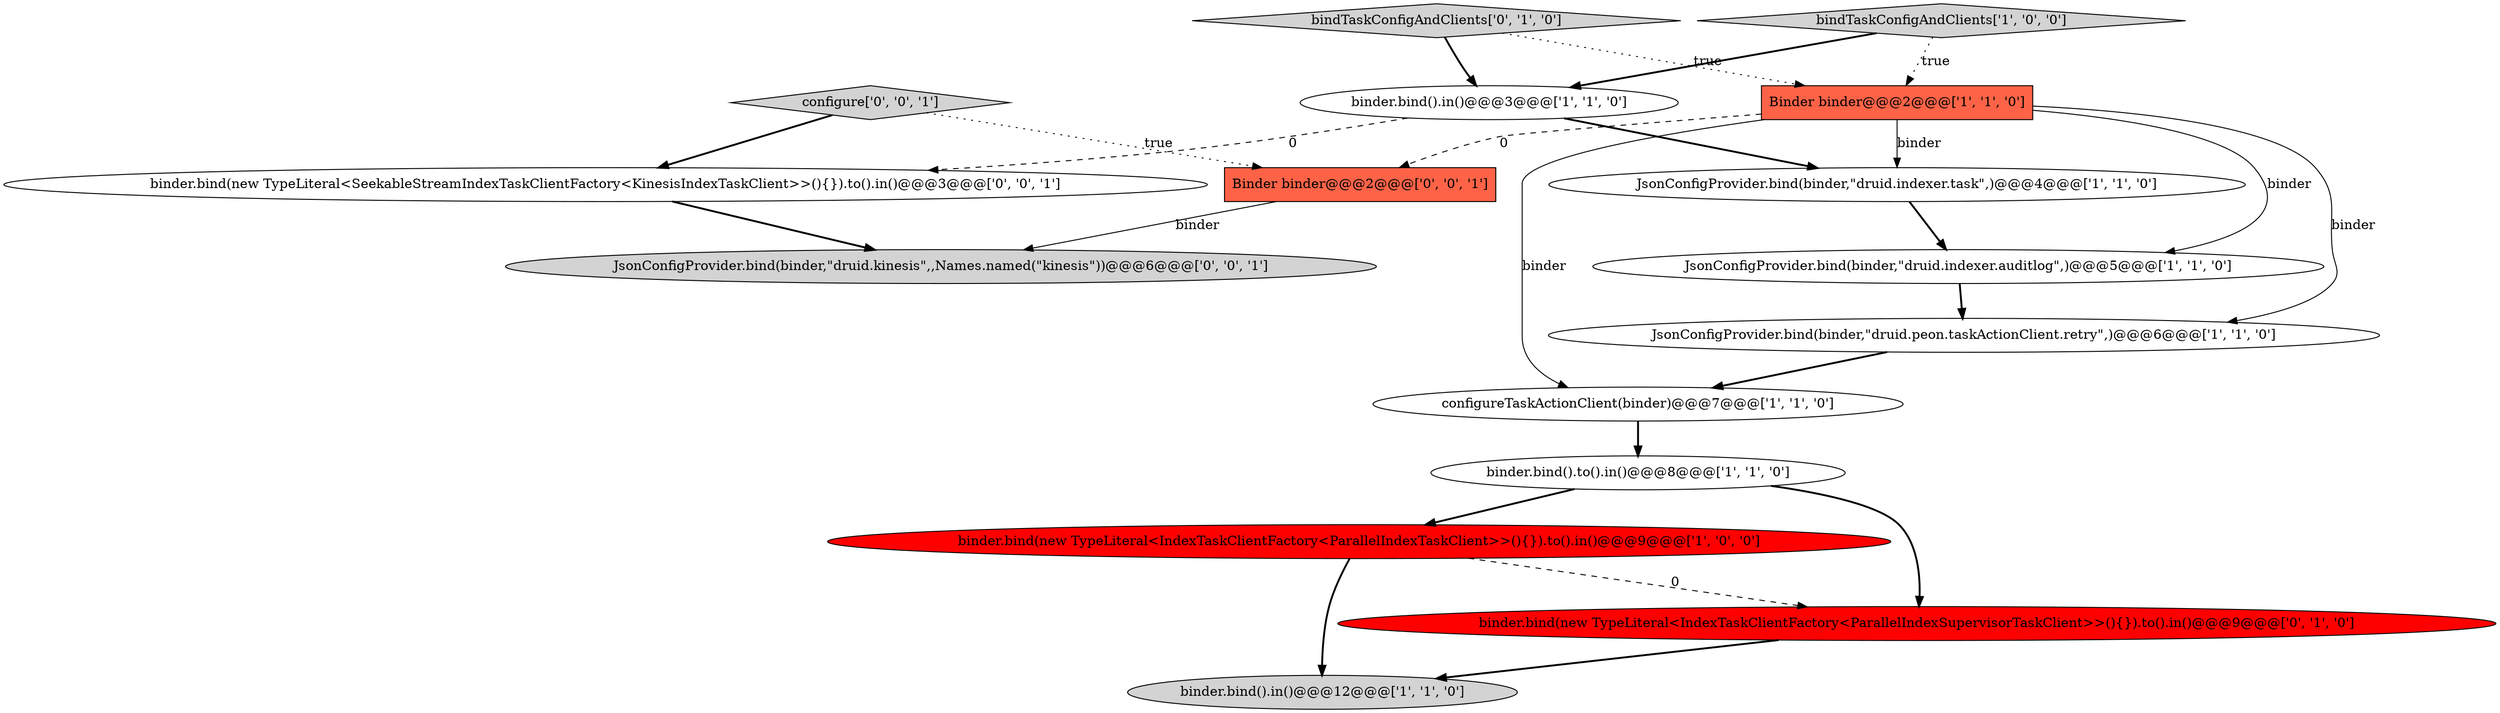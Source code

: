 digraph {
2 [style = filled, label = "binder.bind(new TypeLiteral<IndexTaskClientFactory<ParallelIndexTaskClient>>(){}).to().in()@@@9@@@['1', '0', '0']", fillcolor = red, shape = ellipse image = "AAA1AAABBB1BBB"];
4 [style = filled, label = "configureTaskActionClient(binder)@@@7@@@['1', '1', '0']", fillcolor = white, shape = ellipse image = "AAA0AAABBB1BBB"];
1 [style = filled, label = "JsonConfigProvider.bind(binder,\"druid.indexer.auditlog\",)@@@5@@@['1', '1', '0']", fillcolor = white, shape = ellipse image = "AAA0AAABBB1BBB"];
7 [style = filled, label = "JsonConfigProvider.bind(binder,\"druid.peon.taskActionClient.retry\",)@@@6@@@['1', '1', '0']", fillcolor = white, shape = ellipse image = "AAA0AAABBB1BBB"];
8 [style = filled, label = "binder.bind().to().in()@@@8@@@['1', '1', '0']", fillcolor = white, shape = ellipse image = "AAA0AAABBB1BBB"];
11 [style = filled, label = "bindTaskConfigAndClients['0', '1', '0']", fillcolor = lightgray, shape = diamond image = "AAA0AAABBB2BBB"];
3 [style = filled, label = "binder.bind().in()@@@12@@@['1', '1', '0']", fillcolor = lightgray, shape = ellipse image = "AAA0AAABBB1BBB"];
0 [style = filled, label = "binder.bind().in()@@@3@@@['1', '1', '0']", fillcolor = white, shape = ellipse image = "AAA0AAABBB1BBB"];
5 [style = filled, label = "bindTaskConfigAndClients['1', '0', '0']", fillcolor = lightgray, shape = diamond image = "AAA0AAABBB1BBB"];
13 [style = filled, label = "JsonConfigProvider.bind(binder,\"druid.kinesis\",,Names.named(\"kinesis\"))@@@6@@@['0', '0', '1']", fillcolor = lightgray, shape = ellipse image = "AAA0AAABBB3BBB"];
15 [style = filled, label = "configure['0', '0', '1']", fillcolor = lightgray, shape = diamond image = "AAA0AAABBB3BBB"];
6 [style = filled, label = "Binder binder@@@2@@@['1', '1', '0']", fillcolor = tomato, shape = box image = "AAA0AAABBB1BBB"];
12 [style = filled, label = "Binder binder@@@2@@@['0', '0', '1']", fillcolor = tomato, shape = box image = "AAA0AAABBB3BBB"];
10 [style = filled, label = "binder.bind(new TypeLiteral<IndexTaskClientFactory<ParallelIndexSupervisorTaskClient>>(){}).to().in()@@@9@@@['0', '1', '0']", fillcolor = red, shape = ellipse image = "AAA1AAABBB2BBB"];
9 [style = filled, label = "JsonConfigProvider.bind(binder,\"druid.indexer.task\",)@@@4@@@['1', '1', '0']", fillcolor = white, shape = ellipse image = "AAA0AAABBB1BBB"];
14 [style = filled, label = "binder.bind(new TypeLiteral<SeekableStreamIndexTaskClientFactory<KinesisIndexTaskClient>>(){}).to().in()@@@3@@@['0', '0', '1']", fillcolor = white, shape = ellipse image = "AAA0AAABBB3BBB"];
8->10 [style = bold, label=""];
0->9 [style = bold, label=""];
15->14 [style = bold, label=""];
6->4 [style = solid, label="binder"];
2->3 [style = bold, label=""];
5->6 [style = dotted, label="true"];
10->3 [style = bold, label=""];
7->4 [style = bold, label=""];
1->7 [style = bold, label=""];
6->7 [style = solid, label="binder"];
6->9 [style = solid, label="binder"];
2->10 [style = dashed, label="0"];
6->12 [style = dashed, label="0"];
0->14 [style = dashed, label="0"];
11->0 [style = bold, label=""];
6->1 [style = solid, label="binder"];
8->2 [style = bold, label=""];
5->0 [style = bold, label=""];
11->6 [style = dotted, label="true"];
12->13 [style = solid, label="binder"];
15->12 [style = dotted, label="true"];
4->8 [style = bold, label=""];
14->13 [style = bold, label=""];
9->1 [style = bold, label=""];
}
